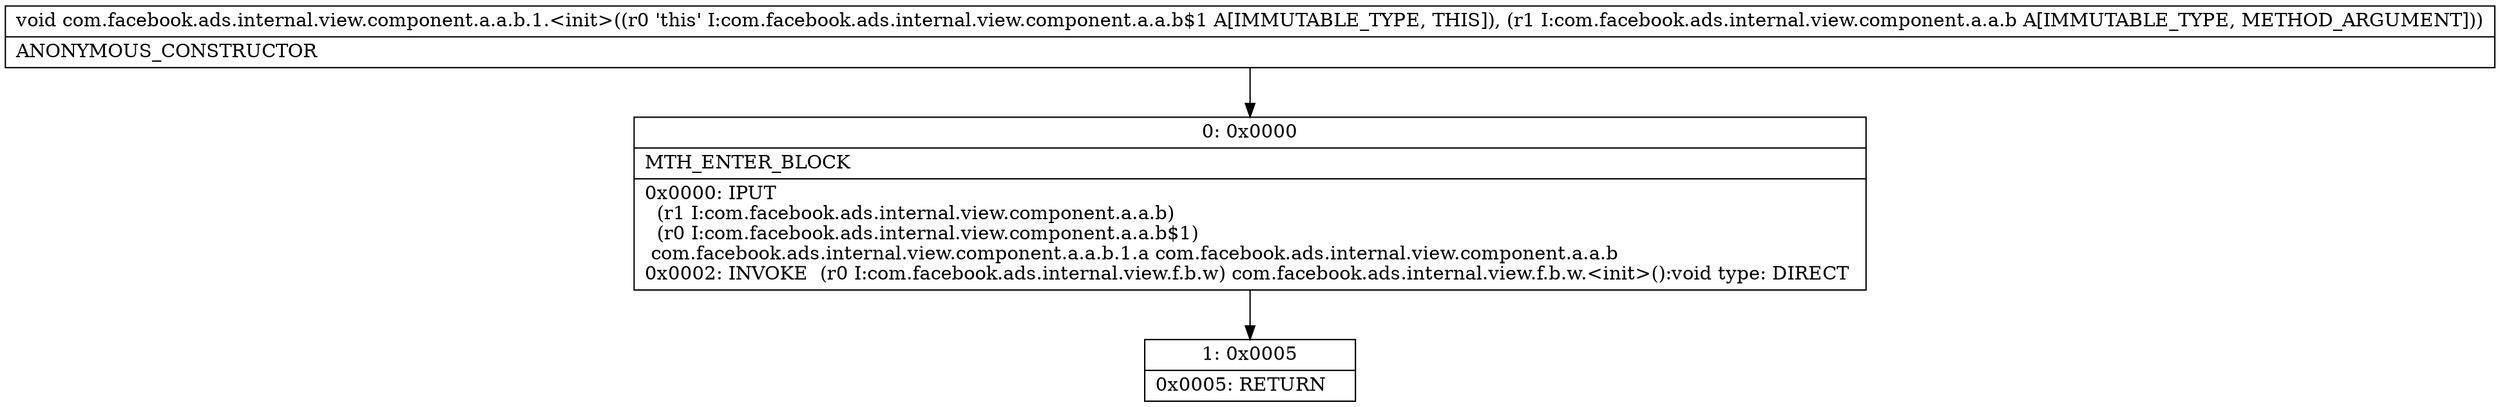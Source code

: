digraph "CFG forcom.facebook.ads.internal.view.component.a.a.b.1.\<init\>(Lcom\/facebook\/ads\/internal\/view\/component\/a\/a\/b;)V" {
Node_0 [shape=record,label="{0\:\ 0x0000|MTH_ENTER_BLOCK\l|0x0000: IPUT  \l  (r1 I:com.facebook.ads.internal.view.component.a.a.b)\l  (r0 I:com.facebook.ads.internal.view.component.a.a.b$1)\l com.facebook.ads.internal.view.component.a.a.b.1.a com.facebook.ads.internal.view.component.a.a.b \l0x0002: INVOKE  (r0 I:com.facebook.ads.internal.view.f.b.w) com.facebook.ads.internal.view.f.b.w.\<init\>():void type: DIRECT \l}"];
Node_1 [shape=record,label="{1\:\ 0x0005|0x0005: RETURN   \l}"];
MethodNode[shape=record,label="{void com.facebook.ads.internal.view.component.a.a.b.1.\<init\>((r0 'this' I:com.facebook.ads.internal.view.component.a.a.b$1 A[IMMUTABLE_TYPE, THIS]), (r1 I:com.facebook.ads.internal.view.component.a.a.b A[IMMUTABLE_TYPE, METHOD_ARGUMENT]))  | ANONYMOUS_CONSTRUCTOR\l}"];
MethodNode -> Node_0;
Node_0 -> Node_1;
}

